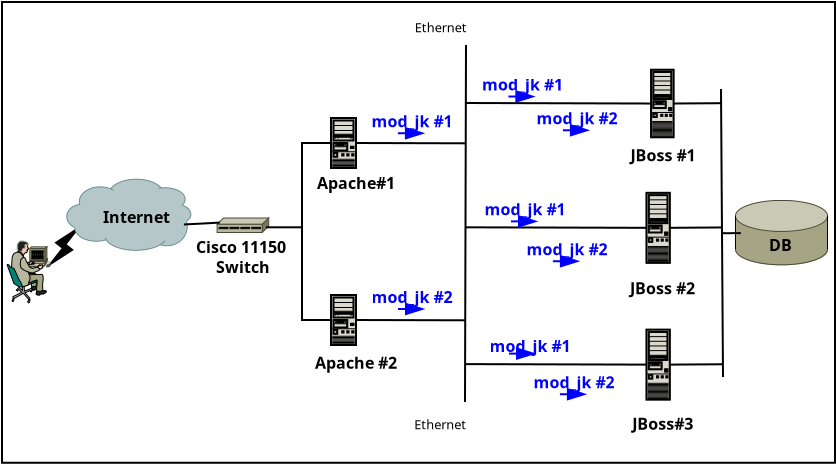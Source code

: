 <?xml version="1.0" encoding="UTF-8"?>
<dia:diagram xmlns:dia="http://www.lysator.liu.se/~alla/dia/">
  <dia:layer name="Background" visible="true">
    <dia:object type="Standard - Box" version="0" id="O0">
      <dia:attribute name="obj_pos">
        <dia:point val="0.9,-1.4"/>
      </dia:attribute>
      <dia:attribute name="obj_bb">
        <dia:rectangle val="0.85,-1.45;42.6,21.688"/>
      </dia:attribute>
      <dia:attribute name="elem_corner">
        <dia:point val="0.9,-1.4"/>
      </dia:attribute>
      <dia:attribute name="elem_width">
        <dia:real val="41.65"/>
      </dia:attribute>
      <dia:attribute name="elem_height">
        <dia:real val="23.038"/>
      </dia:attribute>
      <dia:attribute name="show_background">
        <dia:boolean val="true"/>
      </dia:attribute>
    </dia:object>
    <dia:object type="Network - A Miditower PC" version="0" id="O1">
      <dia:attribute name="obj_pos">
        <dia:point val="17.35,4.4"/>
      </dia:attribute>
      <dia:attribute name="obj_bb">
        <dia:rectangle val="17.3,4.35;18.65,6.95"/>
      </dia:attribute>
      <dia:attribute name="elem_corner">
        <dia:point val="17.35,4.4"/>
      </dia:attribute>
      <dia:attribute name="elem_width">
        <dia:real val="1.25"/>
      </dia:attribute>
      <dia:attribute name="elem_height">
        <dia:real val="2.5"/>
      </dia:attribute>
      <dia:attribute name="line_width">
        <dia:real val="0.1"/>
      </dia:attribute>
      <dia:attribute name="line_colour">
        <dia:color val="#000000"/>
      </dia:attribute>
      <dia:attribute name="fill_colour">
        <dia:color val="#ffffff"/>
      </dia:attribute>
      <dia:attribute name="show_background">
        <dia:boolean val="true"/>
      </dia:attribute>
      <dia:attribute name="line_style">
        <dia:enum val="0"/>
        <dia:real val="1"/>
      </dia:attribute>
      <dia:attribute name="flip_horizontal">
        <dia:boolean val="false"/>
      </dia:attribute>
      <dia:attribute name="flip_vertical">
        <dia:boolean val="false"/>
      </dia:attribute>
    </dia:object>
    <dia:object type="Network - A Miditower PC" version="0" id="O2">
      <dia:attribute name="obj_pos">
        <dia:point val="17.35,13.25"/>
      </dia:attribute>
      <dia:attribute name="obj_bb">
        <dia:rectangle val="17.3,13.2;18.65,15.8"/>
      </dia:attribute>
      <dia:attribute name="elem_corner">
        <dia:point val="17.35,13.25"/>
      </dia:attribute>
      <dia:attribute name="elem_width">
        <dia:real val="1.25"/>
      </dia:attribute>
      <dia:attribute name="elem_height">
        <dia:real val="2.5"/>
      </dia:attribute>
      <dia:attribute name="line_width">
        <dia:real val="0.1"/>
      </dia:attribute>
      <dia:attribute name="line_colour">
        <dia:color val="#000000"/>
      </dia:attribute>
      <dia:attribute name="fill_colour">
        <dia:color val="#ffffff"/>
      </dia:attribute>
      <dia:attribute name="show_background">
        <dia:boolean val="true"/>
      </dia:attribute>
      <dia:attribute name="line_style">
        <dia:enum val="0"/>
        <dia:real val="1"/>
      </dia:attribute>
      <dia:attribute name="flip_horizontal">
        <dia:boolean val="false"/>
      </dia:attribute>
      <dia:attribute name="flip_vertical">
        <dia:boolean val="false"/>
      </dia:attribute>
    </dia:object>
    <dia:object type="Network - WAN Link" version="1" id="O3">
      <dia:attribute name="obj_pos">
        <dia:point val="3.284,11.733"/>
      </dia:attribute>
      <dia:attribute name="obj_bb">
        <dia:rectangle val="3.284,9.893;4.729,11.733"/>
      </dia:attribute>
      <dia:attribute name="conn_endpoints">
        <dia:point val="3.284,11.733"/>
        <dia:point val="4.729,9.893"/>
      </dia:attribute>
      <dia:attribute name="width">
        <dia:real val="1"/>
      </dia:attribute>
      <dia:connections>
        <dia:connection handle="0" to="O8" connection="3"/>
        <dia:connection handle="1" to="O21" connection="2"/>
      </dia:connections>
    </dia:object>
    <dia:object type="Network - A Bigtower PC" version="0" id="O4">
      <dia:attribute name="obj_pos">
        <dia:point val="33.354,1.987"/>
      </dia:attribute>
      <dia:attribute name="obj_bb">
        <dia:rectangle val="33.304,1.937;34.53,5.415"/>
      </dia:attribute>
      <dia:attribute name="elem_corner">
        <dia:point val="33.354,1.987"/>
      </dia:attribute>
      <dia:attribute name="elem_width">
        <dia:real val="1.126"/>
      </dia:attribute>
      <dia:attribute name="elem_height">
        <dia:real val="3.378"/>
      </dia:attribute>
      <dia:attribute name="line_width">
        <dia:real val="0.1"/>
      </dia:attribute>
      <dia:attribute name="line_colour">
        <dia:color val="#000000"/>
      </dia:attribute>
      <dia:attribute name="fill_colour">
        <dia:color val="#ffffff"/>
      </dia:attribute>
      <dia:attribute name="show_background">
        <dia:boolean val="true"/>
      </dia:attribute>
      <dia:attribute name="line_style">
        <dia:enum val="0"/>
        <dia:real val="1"/>
      </dia:attribute>
      <dia:attribute name="flip_horizontal">
        <dia:boolean val="false"/>
      </dia:attribute>
      <dia:attribute name="flip_vertical">
        <dia:boolean val="false"/>
      </dia:attribute>
    </dia:object>
    <dia:object type="Network - A Bigtower PC" version="0" id="O5">
      <dia:attribute name="obj_pos">
        <dia:point val="33.123,8.141"/>
      </dia:attribute>
      <dia:attribute name="obj_bb">
        <dia:rectangle val="33.073,8.091;34.339,11.691"/>
      </dia:attribute>
      <dia:attribute name="elem_corner">
        <dia:point val="33.123,8.141"/>
      </dia:attribute>
      <dia:attribute name="elem_width">
        <dia:real val="1.167"/>
      </dia:attribute>
      <dia:attribute name="elem_height">
        <dia:real val="3.5"/>
      </dia:attribute>
      <dia:attribute name="line_width">
        <dia:real val="0.1"/>
      </dia:attribute>
      <dia:attribute name="line_colour">
        <dia:color val="#000000"/>
      </dia:attribute>
      <dia:attribute name="fill_colour">
        <dia:color val="#ffffff"/>
      </dia:attribute>
      <dia:attribute name="show_background">
        <dia:boolean val="true"/>
      </dia:attribute>
      <dia:attribute name="line_style">
        <dia:enum val="0"/>
        <dia:real val="1"/>
      </dia:attribute>
      <dia:attribute name="flip_horizontal">
        <dia:boolean val="false"/>
      </dia:attribute>
      <dia:attribute name="flip_vertical">
        <dia:boolean val="false"/>
      </dia:attribute>
    </dia:object>
    <dia:object type="Network - A Bigtower PC" version="0" id="O6">
      <dia:attribute name="obj_pos">
        <dia:point val="33.123,14.981"/>
      </dia:attribute>
      <dia:attribute name="obj_bb">
        <dia:rectangle val="33.073,14.931;34.339,18.531"/>
      </dia:attribute>
      <dia:attribute name="elem_corner">
        <dia:point val="33.123,14.981"/>
      </dia:attribute>
      <dia:attribute name="elem_width">
        <dia:real val="1.167"/>
      </dia:attribute>
      <dia:attribute name="elem_height">
        <dia:real val="3.5"/>
      </dia:attribute>
      <dia:attribute name="line_width">
        <dia:real val="0.1"/>
      </dia:attribute>
      <dia:attribute name="line_colour">
        <dia:color val="#000000"/>
      </dia:attribute>
      <dia:attribute name="fill_colour">
        <dia:color val="#ffffff"/>
      </dia:attribute>
      <dia:attribute name="show_background">
        <dia:boolean val="true"/>
      </dia:attribute>
      <dia:attribute name="line_style">
        <dia:enum val="0"/>
        <dia:real val="1"/>
      </dia:attribute>
      <dia:attribute name="flip_horizontal">
        <dia:boolean val="false"/>
      </dia:attribute>
      <dia:attribute name="flip_vertical">
        <dia:boolean val="false"/>
      </dia:attribute>
    </dia:object>
    <dia:object type="Network - Bus" version="0" id="O7">
      <dia:attribute name="obj_pos">
        <dia:point val="24.05,18.55"/>
      </dia:attribute>
      <dia:attribute name="obj_bb">
        <dia:rectangle val="18.6,0.75;33.354,18.6"/>
      </dia:attribute>
      <dia:attribute name="conn_endpoints">
        <dia:point val="24.05,18.55"/>
        <dia:point val="24.1,0.8"/>
      </dia:attribute>
      <dia:attribute name="bus_handles">
        <dia:point val="33.123,16.731"/>
        <dia:point val="18.6,14.5"/>
        <dia:point val="33.123,9.891"/>
        <dia:point val="33.354,3.676"/>
        <dia:point val="18.6,5.65"/>
      </dia:attribute>
      <dia:connections>
        <dia:connection handle="2" to="O6" connection="4"/>
        <dia:connection handle="3" to="O2" connection="5"/>
        <dia:connection handle="4" to="O5" connection="4"/>
        <dia:connection handle="5" to="O4" connection="4"/>
        <dia:connection handle="6" to="O1" connection="5"/>
      </dia:connections>
    </dia:object>
    <dia:object type="Cisco - PC Man" version="0" id="O8">
      <dia:attribute name="obj_pos">
        <dia:point val="1.15,10.55"/>
      </dia:attribute>
      <dia:attribute name="obj_bb">
        <dia:rectangle val="1.11,9.793;3.325,13.653"/>
      </dia:attribute>
      <dia:attribute name="elem_corner">
        <dia:point val="1.15,10.55"/>
      </dia:attribute>
      <dia:attribute name="elem_width">
        <dia:real val="2.155"/>
      </dia:attribute>
      <dia:attribute name="elem_height">
        <dia:real val="3.093"/>
      </dia:attribute>
      <dia:attribute name="line_width">
        <dia:real val="0.1"/>
      </dia:attribute>
      <dia:attribute name="line_colour">
        <dia:color val="#000000"/>
      </dia:attribute>
      <dia:attribute name="fill_colour">
        <dia:color val="#ffffff"/>
      </dia:attribute>
      <dia:attribute name="show_background">
        <dia:boolean val="true"/>
      </dia:attribute>
      <dia:attribute name="line_style">
        <dia:enum val="0"/>
        <dia:real val="1"/>
      </dia:attribute>
      <dia:attribute name="flip_horizontal">
        <dia:boolean val="false"/>
      </dia:attribute>
      <dia:attribute name="flip_vertical">
        <dia:boolean val="false"/>
      </dia:attribute>
    </dia:object>
    <dia:object type="Standard - Text" version="0" id="O9">
      <dia:attribute name="obj_pos">
        <dia:point val="16.65,7.95"/>
      </dia:attribute>
      <dia:attribute name="obj_bb">
        <dia:rectangle val="16.65,7.072;20.878,8.405"/>
      </dia:attribute>
      <dia:attribute name="text">
        <dia:composite type="text">
          <dia:attribute name="string">
            <dia:string>#Apache#1#</dia:string>
          </dia:attribute>
          <dia:attribute name="font">
            <dia:font family="sans" style="80" name="Helvetica"/>
          </dia:attribute>
          <dia:attribute name="height">
            <dia:real val="1"/>
          </dia:attribute>
          <dia:attribute name="pos">
            <dia:point val="16.65,7.95"/>
          </dia:attribute>
          <dia:attribute name="color">
            <dia:color val="#000000"/>
          </dia:attribute>
          <dia:attribute name="alignment">
            <dia:enum val="0"/>
          </dia:attribute>
        </dia:composite>
      </dia:attribute>
    </dia:object>
    <dia:object type="Standard - Text" version="0" id="O10">
      <dia:attribute name="obj_pos">
        <dia:point val="16.545,16.94"/>
      </dia:attribute>
      <dia:attribute name="obj_bb">
        <dia:rectangle val="16.545,16.062;21.023,17.395"/>
      </dia:attribute>
      <dia:attribute name="text">
        <dia:composite type="text">
          <dia:attribute name="string">
            <dia:string>#Apache #2#</dia:string>
          </dia:attribute>
          <dia:attribute name="font">
            <dia:font family="sans" style="80" name="Helvetica"/>
          </dia:attribute>
          <dia:attribute name="height">
            <dia:real val="1"/>
          </dia:attribute>
          <dia:attribute name="pos">
            <dia:point val="16.545,16.94"/>
          </dia:attribute>
          <dia:attribute name="color">
            <dia:color val="#000000"/>
          </dia:attribute>
          <dia:attribute name="alignment">
            <dia:enum val="0"/>
          </dia:attribute>
        </dia:composite>
      </dia:attribute>
    </dia:object>
    <dia:object type="FS - Flow" version="0" id="O11">
      <dia:attribute name="obj_pos">
        <dia:point val="20.45,13.95"/>
      </dia:attribute>
      <dia:attribute name="obj_bb">
        <dia:rectangle val="19.1,12.773;23.727,14.35"/>
      </dia:attribute>
      <dia:attribute name="conn_endpoints">
        <dia:point val="20.45,13.95"/>
        <dia:point val="21.95,13.95"/>
      </dia:attribute>
      <dia:attribute name="text">
        <dia:composite type="text">
          <dia:attribute name="string">
            <dia:string>#mod_jk #2#</dia:string>
          </dia:attribute>
          <dia:attribute name="font">
            <dia:font family="sans" style="80" name="Helvetica"/>
          </dia:attribute>
          <dia:attribute name="height">
            <dia:real val="1"/>
          </dia:attribute>
          <dia:attribute name="pos">
            <dia:point val="21.4,13.65"/>
          </dia:attribute>
          <dia:attribute name="color">
            <dia:color val="#0000ff"/>
          </dia:attribute>
          <dia:attribute name="alignment">
            <dia:enum val="1"/>
          </dia:attribute>
        </dia:composite>
      </dia:attribute>
      <dia:attribute name="type">
        <dia:int val="2"/>
      </dia:attribute>
    </dia:object>
    <dia:object type="FS - Flow" version="0" id="O12">
      <dia:attribute name="obj_pos">
        <dia:point val="20.445,5.162"/>
      </dia:attribute>
      <dia:attribute name="obj_bb">
        <dia:rectangle val="19.095,3.985;23.723,5.562"/>
      </dia:attribute>
      <dia:attribute name="conn_endpoints">
        <dia:point val="20.445,5.162"/>
        <dia:point val="21.945,5.162"/>
      </dia:attribute>
      <dia:attribute name="text">
        <dia:composite type="text">
          <dia:attribute name="string">
            <dia:string>#mod_jk #1#</dia:string>
          </dia:attribute>
          <dia:attribute name="font">
            <dia:font family="sans" style="80" name="Helvetica"/>
          </dia:attribute>
          <dia:attribute name="height">
            <dia:real val="1"/>
          </dia:attribute>
          <dia:attribute name="pos">
            <dia:point val="21.395,4.862"/>
          </dia:attribute>
          <dia:attribute name="color">
            <dia:color val="#0000ff"/>
          </dia:attribute>
          <dia:attribute name="alignment">
            <dia:enum val="1"/>
          </dia:attribute>
        </dia:composite>
      </dia:attribute>
      <dia:attribute name="type">
        <dia:int val="2"/>
      </dia:attribute>
    </dia:object>
    <dia:object type="FS - Flow" version="0" id="O13">
      <dia:attribute name="obj_pos">
        <dia:point val="25.969,3.327"/>
      </dia:attribute>
      <dia:attribute name="obj_bb">
        <dia:rectangle val="24.619,2.15;29.246,3.727"/>
      </dia:attribute>
      <dia:attribute name="conn_endpoints">
        <dia:point val="25.969,3.327"/>
        <dia:point val="27.469,3.327"/>
      </dia:attribute>
      <dia:attribute name="text">
        <dia:composite type="text">
          <dia:attribute name="string">
            <dia:string>#mod_jk #1#</dia:string>
          </dia:attribute>
          <dia:attribute name="font">
            <dia:font family="sans" style="80" name="Helvetica"/>
          </dia:attribute>
          <dia:attribute name="height">
            <dia:real val="1"/>
          </dia:attribute>
          <dia:attribute name="pos">
            <dia:point val="26.919,3.027"/>
          </dia:attribute>
          <dia:attribute name="color">
            <dia:color val="#0000ff"/>
          </dia:attribute>
          <dia:attribute name="alignment">
            <dia:enum val="1"/>
          </dia:attribute>
        </dia:composite>
      </dia:attribute>
      <dia:attribute name="type">
        <dia:int val="2"/>
      </dia:attribute>
    </dia:object>
    <dia:object type="FS - Flow" version="0" id="O14">
      <dia:attribute name="obj_pos">
        <dia:point val="26.098,9.568"/>
      </dia:attribute>
      <dia:attribute name="obj_bb">
        <dia:rectangle val="24.748,8.39;29.375,9.968"/>
      </dia:attribute>
      <dia:attribute name="conn_endpoints">
        <dia:point val="26.098,9.568"/>
        <dia:point val="27.598,9.568"/>
      </dia:attribute>
      <dia:attribute name="text">
        <dia:composite type="text">
          <dia:attribute name="string">
            <dia:string>#mod_jk #1#</dia:string>
          </dia:attribute>
          <dia:attribute name="font">
            <dia:font family="sans" style="80" name="Helvetica"/>
          </dia:attribute>
          <dia:attribute name="height">
            <dia:real val="1"/>
          </dia:attribute>
          <dia:attribute name="pos">
            <dia:point val="27.048,9.268"/>
          </dia:attribute>
          <dia:attribute name="color">
            <dia:color val="#0000ff"/>
          </dia:attribute>
          <dia:attribute name="alignment">
            <dia:enum val="1"/>
          </dia:attribute>
        </dia:composite>
      </dia:attribute>
      <dia:attribute name="type">
        <dia:int val="2"/>
      </dia:attribute>
    </dia:object>
    <dia:object type="FS - Flow" version="0" id="O15">
      <dia:attribute name="obj_pos">
        <dia:point val="26.002,16.181"/>
      </dia:attribute>
      <dia:attribute name="obj_bb">
        <dia:rectangle val="25,15.223;29.628,16.581"/>
      </dia:attribute>
      <dia:attribute name="conn_endpoints">
        <dia:point val="26.002,16.181"/>
        <dia:point val="27.502,16.181"/>
      </dia:attribute>
      <dia:attribute name="text">
        <dia:composite type="text">
          <dia:attribute name="string">
            <dia:string>#mod_jk #1#</dia:string>
          </dia:attribute>
          <dia:attribute name="font">
            <dia:font family="sans" style="80" name="Helvetica"/>
          </dia:attribute>
          <dia:attribute name="height">
            <dia:real val="1"/>
          </dia:attribute>
          <dia:attribute name="pos">
            <dia:point val="27.3,16.1"/>
          </dia:attribute>
          <dia:attribute name="color">
            <dia:color val="#0000ff"/>
          </dia:attribute>
          <dia:attribute name="alignment">
            <dia:enum val="1"/>
          </dia:attribute>
        </dia:composite>
      </dia:attribute>
      <dia:attribute name="type">
        <dia:int val="2"/>
      </dia:attribute>
    </dia:object>
    <dia:object type="Standard - Text" version="0" id="O16">
      <dia:attribute name="obj_pos">
        <dia:point val="32.306,13.206"/>
      </dia:attribute>
      <dia:attribute name="obj_bb">
        <dia:rectangle val="32.306,12.329;36.133,13.661"/>
      </dia:attribute>
      <dia:attribute name="text">
        <dia:composite type="text">
          <dia:attribute name="string">
            <dia:string>#JBoss #2#</dia:string>
          </dia:attribute>
          <dia:attribute name="font">
            <dia:font family="sans" style="80" name="Helvetica"/>
          </dia:attribute>
          <dia:attribute name="height">
            <dia:real val="1"/>
          </dia:attribute>
          <dia:attribute name="pos">
            <dia:point val="32.306,13.206"/>
          </dia:attribute>
          <dia:attribute name="color">
            <dia:color val="#000000"/>
          </dia:attribute>
          <dia:attribute name="alignment">
            <dia:enum val="0"/>
          </dia:attribute>
        </dia:composite>
      </dia:attribute>
    </dia:object>
    <dia:object type="Standard - Text" version="0" id="O17">
      <dia:attribute name="obj_pos">
        <dia:point val="32.324,6.56"/>
      </dia:attribute>
      <dia:attribute name="obj_bb">
        <dia:rectangle val="32.324,5.682;36.151,7.015"/>
      </dia:attribute>
      <dia:attribute name="text">
        <dia:composite type="text">
          <dia:attribute name="string">
            <dia:string>#JBoss #1#</dia:string>
          </dia:attribute>
          <dia:attribute name="font">
            <dia:font family="sans" style="80" name="Helvetica"/>
          </dia:attribute>
          <dia:attribute name="height">
            <dia:real val="1"/>
          </dia:attribute>
          <dia:attribute name="pos">
            <dia:point val="32.324,6.56"/>
          </dia:attribute>
          <dia:attribute name="color">
            <dia:color val="#000000"/>
          </dia:attribute>
          <dia:attribute name="alignment">
            <dia:enum val="0"/>
          </dia:attribute>
        </dia:composite>
      </dia:attribute>
    </dia:object>
    <dia:object type="Standard - Text" version="0" id="O18">
      <dia:attribute name="obj_pos">
        <dia:point val="21.517,19.963"/>
      </dia:attribute>
      <dia:attribute name="obj_bb">
        <dia:rectangle val="21.517,19.263;24.267,20.263"/>
      </dia:attribute>
      <dia:attribute name="text">
        <dia:composite type="text">
          <dia:attribute name="string">
            <dia:string>#Ethernet#</dia:string>
          </dia:attribute>
          <dia:attribute name="font">
            <dia:font family="sans" style="0" name="Helvetica"/>
          </dia:attribute>
          <dia:attribute name="height">
            <dia:real val="0.8"/>
          </dia:attribute>
          <dia:attribute name="pos">
            <dia:point val="21.517,19.963"/>
          </dia:attribute>
          <dia:attribute name="color">
            <dia:color val="#000000"/>
          </dia:attribute>
          <dia:attribute name="alignment">
            <dia:enum val="0"/>
          </dia:attribute>
        </dia:composite>
      </dia:attribute>
    </dia:object>
    <dia:object type="Standard - Text" version="0" id="O19">
      <dia:attribute name="obj_pos">
        <dia:point val="21.539,0.112"/>
      </dia:attribute>
      <dia:attribute name="obj_bb">
        <dia:rectangle val="21.539,-0.588;24.289,0.412"/>
      </dia:attribute>
      <dia:attribute name="text">
        <dia:composite type="text">
          <dia:attribute name="string">
            <dia:string>#Ethernet#</dia:string>
          </dia:attribute>
          <dia:attribute name="font">
            <dia:font family="sans" style="0" name="Helvetica"/>
          </dia:attribute>
          <dia:attribute name="height">
            <dia:real val="0.8"/>
          </dia:attribute>
          <dia:attribute name="pos">
            <dia:point val="21.539,0.112"/>
          </dia:attribute>
          <dia:attribute name="color">
            <dia:color val="#000000"/>
          </dia:attribute>
          <dia:attribute name="alignment">
            <dia:enum val="0"/>
          </dia:attribute>
        </dia:composite>
      </dia:attribute>
    </dia:object>
    <dia:object type="Standard - Text" version="0" id="O20">
      <dia:attribute name="obj_pos">
        <dia:point val="32.41,19.984"/>
      </dia:attribute>
      <dia:attribute name="obj_bb">
        <dia:rectangle val="32.41,19.106;35.987,20.439"/>
      </dia:attribute>
      <dia:attribute name="text">
        <dia:composite type="text">
          <dia:attribute name="string">
            <dia:string>#JBoss#3#</dia:string>
          </dia:attribute>
          <dia:attribute name="font">
            <dia:font family="sans" style="80" name="Helvetica"/>
          </dia:attribute>
          <dia:attribute name="height">
            <dia:real val="1"/>
          </dia:attribute>
          <dia:attribute name="pos">
            <dia:point val="32.41,19.984"/>
          </dia:attribute>
          <dia:attribute name="color">
            <dia:color val="#000000"/>
          </dia:attribute>
          <dia:attribute name="alignment">
            <dia:enum val="0"/>
          </dia:attribute>
        </dia:composite>
      </dia:attribute>
    </dia:object>
    <dia:object type="Cisco - Cloud" version="0" id="O21">
      <dia:attribute name="obj_pos">
        <dia:point val="4.139,7.462"/>
      </dia:attribute>
      <dia:attribute name="obj_bb">
        <dia:rectangle val="4.139,7.462;10.34,11.042"/>
      </dia:attribute>
      <dia:attribute name="elem_corner">
        <dia:point val="4.139,7.462"/>
      </dia:attribute>
      <dia:attribute name="elem_width">
        <dia:real val="6.201"/>
      </dia:attribute>
      <dia:attribute name="elem_height">
        <dia:real val="3.552"/>
      </dia:attribute>
      <dia:attribute name="line_width">
        <dia:real val="0.1"/>
      </dia:attribute>
      <dia:attribute name="line_colour">
        <dia:color val="#000000"/>
      </dia:attribute>
      <dia:attribute name="fill_colour">
        <dia:color val="#ffffff"/>
      </dia:attribute>
      <dia:attribute name="show_background">
        <dia:boolean val="true"/>
      </dia:attribute>
      <dia:attribute name="line_style">
        <dia:enum val="0"/>
        <dia:real val="1"/>
      </dia:attribute>
      <dia:attribute name="flip_horizontal">
        <dia:boolean val="false"/>
      </dia:attribute>
      <dia:attribute name="flip_vertical">
        <dia:boolean val="false"/>
      </dia:attribute>
    </dia:object>
    <dia:object type="Standard - Text" version="0" id="O22">
      <dia:attribute name="obj_pos">
        <dia:point val="5.95,9.65"/>
      </dia:attribute>
      <dia:attribute name="obj_bb">
        <dia:rectangle val="5.95,8.773;9.428,10.105"/>
      </dia:attribute>
      <dia:attribute name="text">
        <dia:composite type="text">
          <dia:attribute name="string">
            <dia:string>#Internet#</dia:string>
          </dia:attribute>
          <dia:attribute name="font">
            <dia:font family="sans" style="80" name="Helvetica"/>
          </dia:attribute>
          <dia:attribute name="height">
            <dia:real val="1"/>
          </dia:attribute>
          <dia:attribute name="pos">
            <dia:point val="5.95,9.65"/>
          </dia:attribute>
          <dia:attribute name="color">
            <dia:color val="#000000"/>
          </dia:attribute>
          <dia:attribute name="alignment">
            <dia:enum val="0"/>
          </dia:attribute>
        </dia:composite>
      </dia:attribute>
    </dia:object>
    <dia:object type="FS - Flow" version="0" id="O23">
      <dia:attribute name="obj_pos">
        <dia:point val="28.695,5.013"/>
      </dia:attribute>
      <dia:attribute name="obj_bb">
        <dia:rectangle val="27.345,3.835;31.973,5.412"/>
      </dia:attribute>
      <dia:attribute name="conn_endpoints">
        <dia:point val="28.695,5.013"/>
        <dia:point val="30.195,5.013"/>
      </dia:attribute>
      <dia:attribute name="text">
        <dia:composite type="text">
          <dia:attribute name="string">
            <dia:string>#mod_jk #2#</dia:string>
          </dia:attribute>
          <dia:attribute name="font">
            <dia:font family="sans" style="80" name="Helvetica"/>
          </dia:attribute>
          <dia:attribute name="height">
            <dia:real val="1"/>
          </dia:attribute>
          <dia:attribute name="pos">
            <dia:point val="29.645,4.713"/>
          </dia:attribute>
          <dia:attribute name="color">
            <dia:color val="#0000ff"/>
          </dia:attribute>
          <dia:attribute name="alignment">
            <dia:enum val="1"/>
          </dia:attribute>
        </dia:composite>
      </dia:attribute>
      <dia:attribute name="type">
        <dia:int val="2"/>
      </dia:attribute>
    </dia:object>
    <dia:object type="FS - Flow" version="0" id="O24">
      <dia:attribute name="obj_pos">
        <dia:point val="28.195,11.562"/>
      </dia:attribute>
      <dia:attribute name="obj_bb">
        <dia:rectangle val="26.845,10.385;31.473,11.963"/>
      </dia:attribute>
      <dia:attribute name="conn_endpoints">
        <dia:point val="28.195,11.562"/>
        <dia:point val="29.695,11.562"/>
      </dia:attribute>
      <dia:attribute name="text">
        <dia:composite type="text">
          <dia:attribute name="string">
            <dia:string>#mod_jk #2#</dia:string>
          </dia:attribute>
          <dia:attribute name="font">
            <dia:font family="sans" style="80" name="Helvetica"/>
          </dia:attribute>
          <dia:attribute name="height">
            <dia:real val="1"/>
          </dia:attribute>
          <dia:attribute name="pos">
            <dia:point val="29.145,11.262"/>
          </dia:attribute>
          <dia:attribute name="color">
            <dia:color val="#0000ff"/>
          </dia:attribute>
          <dia:attribute name="alignment">
            <dia:enum val="1"/>
          </dia:attribute>
        </dia:composite>
      </dia:attribute>
      <dia:attribute name="type">
        <dia:int val="2"/>
      </dia:attribute>
    </dia:object>
    <dia:object type="FS - Flow" version="0" id="O25">
      <dia:attribute name="obj_pos">
        <dia:point val="28.545,18.212"/>
      </dia:attribute>
      <dia:attribute name="obj_bb">
        <dia:rectangle val="27.195,17.035;31.823,18.613"/>
      </dia:attribute>
      <dia:attribute name="conn_endpoints">
        <dia:point val="28.545,18.212"/>
        <dia:point val="30.045,18.212"/>
      </dia:attribute>
      <dia:attribute name="text">
        <dia:composite type="text">
          <dia:attribute name="string">
            <dia:string>#mod_jk #2#</dia:string>
          </dia:attribute>
          <dia:attribute name="font">
            <dia:font family="sans" style="80" name="Helvetica"/>
          </dia:attribute>
          <dia:attribute name="height">
            <dia:real val="1"/>
          </dia:attribute>
          <dia:attribute name="pos">
            <dia:point val="29.495,17.913"/>
          </dia:attribute>
          <dia:attribute name="color">
            <dia:color val="#0000ff"/>
          </dia:attribute>
          <dia:attribute name="alignment">
            <dia:enum val="1"/>
          </dia:attribute>
        </dia:composite>
      </dia:attribute>
      <dia:attribute name="type">
        <dia:int val="2"/>
      </dia:attribute>
    </dia:object>
    <dia:object type="Cisco - Relational Database" version="0" id="O26">
      <dia:attribute name="obj_pos">
        <dia:point val="37.85,8.517"/>
      </dia:attribute>
      <dia:attribute name="obj_bb">
        <dia:rectangle val="36.85,8.477;42.927,11.807"/>
      </dia:attribute>
      <dia:attribute name="elem_corner">
        <dia:point val="37.85,8.517"/>
      </dia:attribute>
      <dia:attribute name="elem_width">
        <dia:real val="4.077"/>
      </dia:attribute>
      <dia:attribute name="elem_height">
        <dia:real val="3.25"/>
      </dia:attribute>
      <dia:attribute name="line_width">
        <dia:real val="0.1"/>
      </dia:attribute>
      <dia:attribute name="line_colour">
        <dia:color val="#ffffff"/>
      </dia:attribute>
      <dia:attribute name="fill_colour">
        <dia:color val="#000000"/>
      </dia:attribute>
      <dia:attribute name="show_background">
        <dia:boolean val="true"/>
      </dia:attribute>
      <dia:attribute name="line_style">
        <dia:enum val="0"/>
        <dia:real val="1"/>
      </dia:attribute>
      <dia:attribute name="flip_horizontal">
        <dia:boolean val="false"/>
      </dia:attribute>
      <dia:attribute name="flip_vertical">
        <dia:boolean val="false"/>
      </dia:attribute>
    </dia:object>
    <dia:object type="Network - Bus" version="0" id="O27">
      <dia:attribute name="obj_pos">
        <dia:point val="36.95,17.3"/>
      </dia:attribute>
      <dia:attribute name="obj_bb">
        <dia:rectangle val="34.289,2.95;37.845,17.35"/>
      </dia:attribute>
      <dia:attribute name="conn_endpoints">
        <dia:point val="36.95,17.3"/>
        <dia:point val="36.85,3"/>
      </dia:attribute>
      <dia:attribute name="bus_handles">
        <dia:point val="34.289,16.731"/>
        <dia:point val="37.845,10.155"/>
        <dia:point val="34.289,9.891"/>
        <dia:point val="34.48,3.676"/>
      </dia:attribute>
      <dia:connections>
        <dia:connection handle="2" to="O6" connection="5"/>
        <dia:connection handle="3" to="O26" connection="3"/>
        <dia:connection handle="4" to="O5" connection="5"/>
        <dia:connection handle="5" to="O4" connection="5"/>
      </dia:connections>
    </dia:object>
    <dia:object type="Standard - Text" version="0" id="O28">
      <dia:attribute name="obj_pos">
        <dia:point val="39.25,11.05"/>
      </dia:attribute>
      <dia:attribute name="obj_bb">
        <dia:rectangle val="39.25,10.172;40.428,11.505"/>
      </dia:attribute>
      <dia:attribute name="text">
        <dia:composite type="text">
          <dia:attribute name="string">
            <dia:string>#DB#</dia:string>
          </dia:attribute>
          <dia:attribute name="font">
            <dia:font family="sans" style="80" name="Helvetica"/>
          </dia:attribute>
          <dia:attribute name="height">
            <dia:real val="1"/>
          </dia:attribute>
          <dia:attribute name="pos">
            <dia:point val="39.25,11.05"/>
          </dia:attribute>
          <dia:attribute name="color">
            <dia:color val="#000000"/>
          </dia:attribute>
          <dia:attribute name="alignment">
            <dia:enum val="0"/>
          </dia:attribute>
        </dia:composite>
      </dia:attribute>
    </dia:object>
    <dia:object type="Cisco - MAU" version="0" id="O29">
      <dia:attribute name="obj_pos">
        <dia:point val="11.791,9.4"/>
      </dia:attribute>
      <dia:attribute name="obj_bb">
        <dia:rectangle val="11.752,9.321;14.221,10.165"/>
      </dia:attribute>
      <dia:attribute name="elem_corner">
        <dia:point val="11.791,9.4"/>
      </dia:attribute>
      <dia:attribute name="elem_width">
        <dia:real val="2.308"/>
      </dia:attribute>
      <dia:attribute name="elem_height">
        <dia:real val="0.725"/>
      </dia:attribute>
      <dia:attribute name="line_width">
        <dia:real val="0.1"/>
      </dia:attribute>
      <dia:attribute name="line_colour">
        <dia:color val="#000000"/>
      </dia:attribute>
      <dia:attribute name="fill_colour">
        <dia:color val="#ffffff"/>
      </dia:attribute>
      <dia:attribute name="show_background">
        <dia:boolean val="true"/>
      </dia:attribute>
      <dia:attribute name="line_style">
        <dia:enum val="0"/>
        <dia:real val="1"/>
      </dia:attribute>
      <dia:attribute name="flip_horizontal">
        <dia:boolean val="false"/>
      </dia:attribute>
      <dia:attribute name="flip_vertical">
        <dia:boolean val="false"/>
      </dia:attribute>
    </dia:object>
    <dia:object type="Standard - Line" version="0" id="O30">
      <dia:attribute name="obj_pos">
        <dia:point val="9.994,9.723"/>
      </dia:attribute>
      <dia:attribute name="obj_bb">
        <dia:rectangle val="9.941,9.578;11.844,9.775"/>
      </dia:attribute>
      <dia:attribute name="conn_endpoints">
        <dia:point val="9.994,9.723"/>
        <dia:point val="11.791,9.63"/>
      </dia:attribute>
      <dia:attribute name="numcp">
        <dia:int val="1"/>
      </dia:attribute>
      <dia:connections>
        <dia:connection handle="0" to="O21" connection="3"/>
        <dia:connection handle="1" to="O29" connection="6"/>
      </dia:connections>
    </dia:object>
    <dia:object type="Network - Bus" version="0" id="O31">
      <dia:attribute name="obj_pos">
        <dia:point val="15.9,13.65"/>
      </dia:attribute>
      <dia:attribute name="obj_bb">
        <dia:rectangle val="14.1,5.6;17.35,14.55"/>
      </dia:attribute>
      <dia:attribute name="conn_endpoints">
        <dia:point val="15.9,13.65"/>
        <dia:point val="15.9,5.95"/>
      </dia:attribute>
      <dia:attribute name="bus_handles">
        <dia:point val="17.35,14.5"/>
        <dia:point val="14.1,9.865"/>
        <dia:point val="17.35,5.65"/>
      </dia:attribute>
      <dia:connections>
        <dia:connection handle="2" to="O2" connection="4"/>
        <dia:connection handle="3" to="O29" connection="7"/>
        <dia:connection handle="4" to="O1" connection="4"/>
      </dia:connections>
    </dia:object>
    <dia:object type="Standard - Text" version="0" id="O32">
      <dia:attribute name="obj_pos">
        <dia:point val="12.85,11.15"/>
      </dia:attribute>
      <dia:attribute name="obj_bb">
        <dia:rectangle val="10.3,10.273;15.428,12.605"/>
      </dia:attribute>
      <dia:attribute name="text">
        <dia:composite type="text">
          <dia:attribute name="string">
            <dia:string>#Cisco 11150
 Switch#</dia:string>
          </dia:attribute>
          <dia:attribute name="font">
            <dia:font family="sans" style="80" name="Helvetica"/>
          </dia:attribute>
          <dia:attribute name="height">
            <dia:real val="1"/>
          </dia:attribute>
          <dia:attribute name="pos">
            <dia:point val="12.85,11.15"/>
          </dia:attribute>
          <dia:attribute name="color">
            <dia:color val="#000000"/>
          </dia:attribute>
          <dia:attribute name="alignment">
            <dia:enum val="1"/>
          </dia:attribute>
        </dia:composite>
      </dia:attribute>
    </dia:object>
  </dia:layer>
</dia:diagram>
